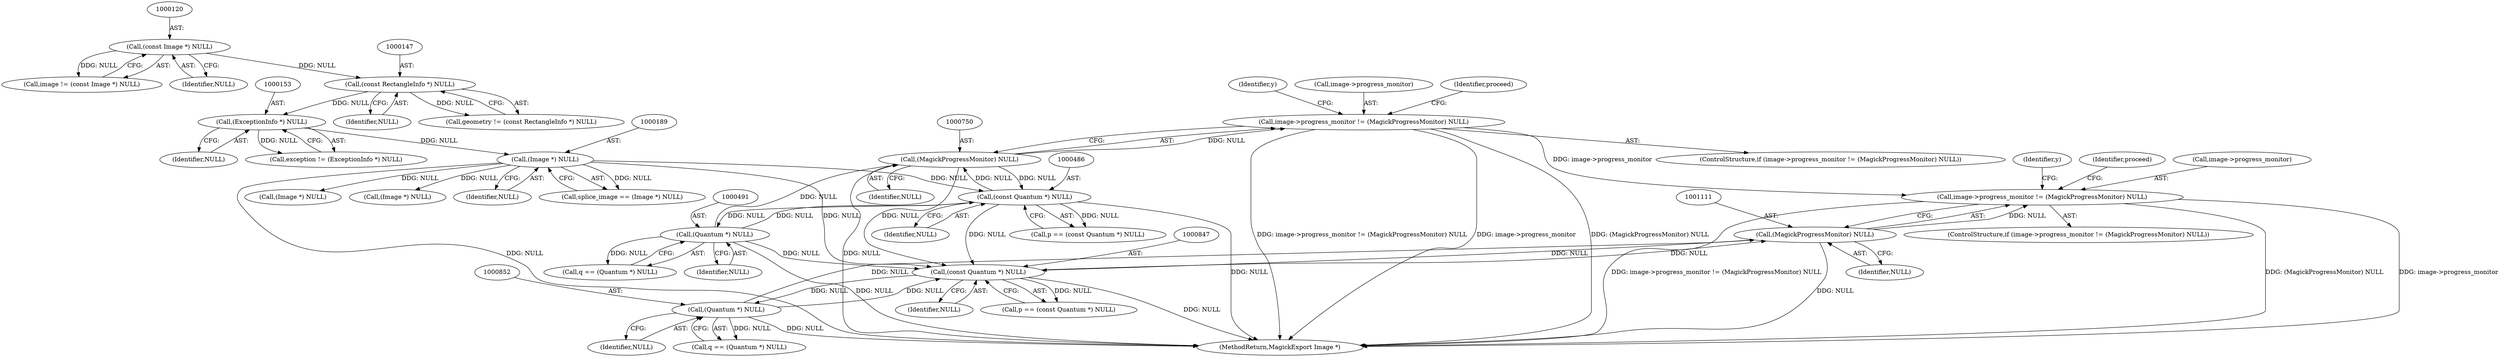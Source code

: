 digraph "0_ImageMagick_7b1cf5784b5bcd85aa9293ecf56769f68c037231@pointer" {
"1001106" [label="(Call,image->progress_monitor != (MagickProgressMonitor) NULL)"];
"1000745" [label="(Call,image->progress_monitor != (MagickProgressMonitor) NULL)"];
"1000749" [label="(Call,(MagickProgressMonitor) NULL)"];
"1000490" [label="(Call,(Quantum *) NULL)"];
"1000485" [label="(Call,(const Quantum *) NULL)"];
"1000188" [label="(Call,(Image *) NULL)"];
"1000152" [label="(Call,(ExceptionInfo *) NULL)"];
"1000146" [label="(Call,(const RectangleInfo *) NULL)"];
"1000119" [label="(Call,(const Image *) NULL)"];
"1001110" [label="(Call,(MagickProgressMonitor) NULL)"];
"1000851" [label="(Call,(Quantum *) NULL)"];
"1000846" [label="(Call,(const Quantum *) NULL)"];
"1000844" [label="(Call,p == (const Quantum *) NULL)"];
"1000755" [label="(Identifier,proceed)"];
"1000853" [label="(Identifier,NULL)"];
"1001110" [label="(Call,(MagickProgressMonitor) NULL)"];
"1000749" [label="(Call,(MagickProgressMonitor) NULL)"];
"1000186" [label="(Call,splice_image == (Image *) NULL)"];
"1000150" [label="(Call,exception != (ExceptionInfo *) NULL)"];
"1000152" [label="(Call,(ExceptionInfo *) NULL)"];
"1000492" [label="(Identifier,NULL)"];
"1000119" [label="(Call,(const Image *) NULL)"];
"1000846" [label="(Call,(const Quantum *) NULL)"];
"1000208" [label="(Call,(Image *) NULL)"];
"1000144" [label="(Call,geometry != (const RectangleInfo *) NULL)"];
"1000192" [label="(Call,(Image *) NULL)"];
"1000848" [label="(Identifier,NULL)"];
"1000188" [label="(Call,(Image *) NULL)"];
"1000117" [label="(Call,image != (const Image *) NULL)"];
"1000121" [label="(Identifier,NULL)"];
"1001150" [label="(MethodReturn,MagickExport Image *)"];
"1000148" [label="(Identifier,NULL)"];
"1000490" [label="(Call,(Quantum *) NULL)"];
"1000483" [label="(Call,p == (const Quantum *) NULL)"];
"1000449" [label="(Identifier,y)"];
"1000849" [label="(Call,q == (Quantum *) NULL)"];
"1001106" [label="(Call,image->progress_monitor != (MagickProgressMonitor) NULL)"];
"1000190" [label="(Identifier,NULL)"];
"1000485" [label="(Call,(const Quantum *) NULL)"];
"1000851" [label="(Call,(Quantum *) NULL)"];
"1000746" [label="(Call,image->progress_monitor)"];
"1001105" [label="(ControlStructure,if (image->progress_monitor != (MagickProgressMonitor) NULL))"];
"1001112" [label="(Identifier,NULL)"];
"1000154" [label="(Identifier,NULL)"];
"1000146" [label="(Call,(const RectangleInfo *) NULL)"];
"1000745" [label="(Call,image->progress_monitor != (MagickProgressMonitor) NULL)"];
"1000791" [label="(Identifier,y)"];
"1001116" [label="(Identifier,proceed)"];
"1000488" [label="(Call,q == (Quantum *) NULL)"];
"1000751" [label="(Identifier,NULL)"];
"1000744" [label="(ControlStructure,if (image->progress_monitor != (MagickProgressMonitor) NULL))"];
"1001107" [label="(Call,image->progress_monitor)"];
"1000487" [label="(Identifier,NULL)"];
"1001106" -> "1001105"  [label="AST: "];
"1001106" -> "1001110"  [label="CFG: "];
"1001107" -> "1001106"  [label="AST: "];
"1001110" -> "1001106"  [label="AST: "];
"1001116" -> "1001106"  [label="CFG: "];
"1000791" -> "1001106"  [label="CFG: "];
"1001106" -> "1001150"  [label="DDG: (MagickProgressMonitor) NULL"];
"1001106" -> "1001150"  [label="DDG: image->progress_monitor"];
"1001106" -> "1001150"  [label="DDG: image->progress_monitor != (MagickProgressMonitor) NULL"];
"1000745" -> "1001106"  [label="DDG: image->progress_monitor"];
"1001110" -> "1001106"  [label="DDG: NULL"];
"1000745" -> "1000744"  [label="AST: "];
"1000745" -> "1000749"  [label="CFG: "];
"1000746" -> "1000745"  [label="AST: "];
"1000749" -> "1000745"  [label="AST: "];
"1000755" -> "1000745"  [label="CFG: "];
"1000449" -> "1000745"  [label="CFG: "];
"1000745" -> "1001150"  [label="DDG: image->progress_monitor != (MagickProgressMonitor) NULL"];
"1000745" -> "1001150"  [label="DDG: image->progress_monitor"];
"1000745" -> "1001150"  [label="DDG: (MagickProgressMonitor) NULL"];
"1000749" -> "1000745"  [label="DDG: NULL"];
"1000749" -> "1000751"  [label="CFG: "];
"1000750" -> "1000749"  [label="AST: "];
"1000751" -> "1000749"  [label="AST: "];
"1000749" -> "1001150"  [label="DDG: NULL"];
"1000749" -> "1000485"  [label="DDG: NULL"];
"1000490" -> "1000749"  [label="DDG: NULL"];
"1000485" -> "1000749"  [label="DDG: NULL"];
"1000749" -> "1000846"  [label="DDG: NULL"];
"1000490" -> "1000488"  [label="AST: "];
"1000490" -> "1000492"  [label="CFG: "];
"1000491" -> "1000490"  [label="AST: "];
"1000492" -> "1000490"  [label="AST: "];
"1000488" -> "1000490"  [label="CFG: "];
"1000490" -> "1001150"  [label="DDG: NULL"];
"1000490" -> "1000485"  [label="DDG: NULL"];
"1000490" -> "1000488"  [label="DDG: NULL"];
"1000485" -> "1000490"  [label="DDG: NULL"];
"1000490" -> "1000846"  [label="DDG: NULL"];
"1000485" -> "1000483"  [label="AST: "];
"1000485" -> "1000487"  [label="CFG: "];
"1000486" -> "1000485"  [label="AST: "];
"1000487" -> "1000485"  [label="AST: "];
"1000483" -> "1000485"  [label="CFG: "];
"1000485" -> "1001150"  [label="DDG: NULL"];
"1000485" -> "1000483"  [label="DDG: NULL"];
"1000188" -> "1000485"  [label="DDG: NULL"];
"1000485" -> "1000846"  [label="DDG: NULL"];
"1000188" -> "1000186"  [label="AST: "];
"1000188" -> "1000190"  [label="CFG: "];
"1000189" -> "1000188"  [label="AST: "];
"1000190" -> "1000188"  [label="AST: "];
"1000186" -> "1000188"  [label="CFG: "];
"1000188" -> "1001150"  [label="DDG: NULL"];
"1000188" -> "1000186"  [label="DDG: NULL"];
"1000152" -> "1000188"  [label="DDG: NULL"];
"1000188" -> "1000192"  [label="DDG: NULL"];
"1000188" -> "1000208"  [label="DDG: NULL"];
"1000188" -> "1000846"  [label="DDG: NULL"];
"1000152" -> "1000150"  [label="AST: "];
"1000152" -> "1000154"  [label="CFG: "];
"1000153" -> "1000152"  [label="AST: "];
"1000154" -> "1000152"  [label="AST: "];
"1000150" -> "1000152"  [label="CFG: "];
"1000152" -> "1000150"  [label="DDG: NULL"];
"1000146" -> "1000152"  [label="DDG: NULL"];
"1000146" -> "1000144"  [label="AST: "];
"1000146" -> "1000148"  [label="CFG: "];
"1000147" -> "1000146"  [label="AST: "];
"1000148" -> "1000146"  [label="AST: "];
"1000144" -> "1000146"  [label="CFG: "];
"1000146" -> "1000144"  [label="DDG: NULL"];
"1000119" -> "1000146"  [label="DDG: NULL"];
"1000119" -> "1000117"  [label="AST: "];
"1000119" -> "1000121"  [label="CFG: "];
"1000120" -> "1000119"  [label="AST: "];
"1000121" -> "1000119"  [label="AST: "];
"1000117" -> "1000119"  [label="CFG: "];
"1000119" -> "1000117"  [label="DDG: NULL"];
"1001110" -> "1001112"  [label="CFG: "];
"1001111" -> "1001110"  [label="AST: "];
"1001112" -> "1001110"  [label="AST: "];
"1001110" -> "1001150"  [label="DDG: NULL"];
"1001110" -> "1000846"  [label="DDG: NULL"];
"1000851" -> "1001110"  [label="DDG: NULL"];
"1000846" -> "1001110"  [label="DDG: NULL"];
"1000851" -> "1000849"  [label="AST: "];
"1000851" -> "1000853"  [label="CFG: "];
"1000852" -> "1000851"  [label="AST: "];
"1000853" -> "1000851"  [label="AST: "];
"1000849" -> "1000851"  [label="CFG: "];
"1000851" -> "1001150"  [label="DDG: NULL"];
"1000851" -> "1000846"  [label="DDG: NULL"];
"1000851" -> "1000849"  [label="DDG: NULL"];
"1000846" -> "1000851"  [label="DDG: NULL"];
"1000846" -> "1000844"  [label="AST: "];
"1000846" -> "1000848"  [label="CFG: "];
"1000847" -> "1000846"  [label="AST: "];
"1000848" -> "1000846"  [label="AST: "];
"1000844" -> "1000846"  [label="CFG: "];
"1000846" -> "1001150"  [label="DDG: NULL"];
"1000846" -> "1000844"  [label="DDG: NULL"];
}
